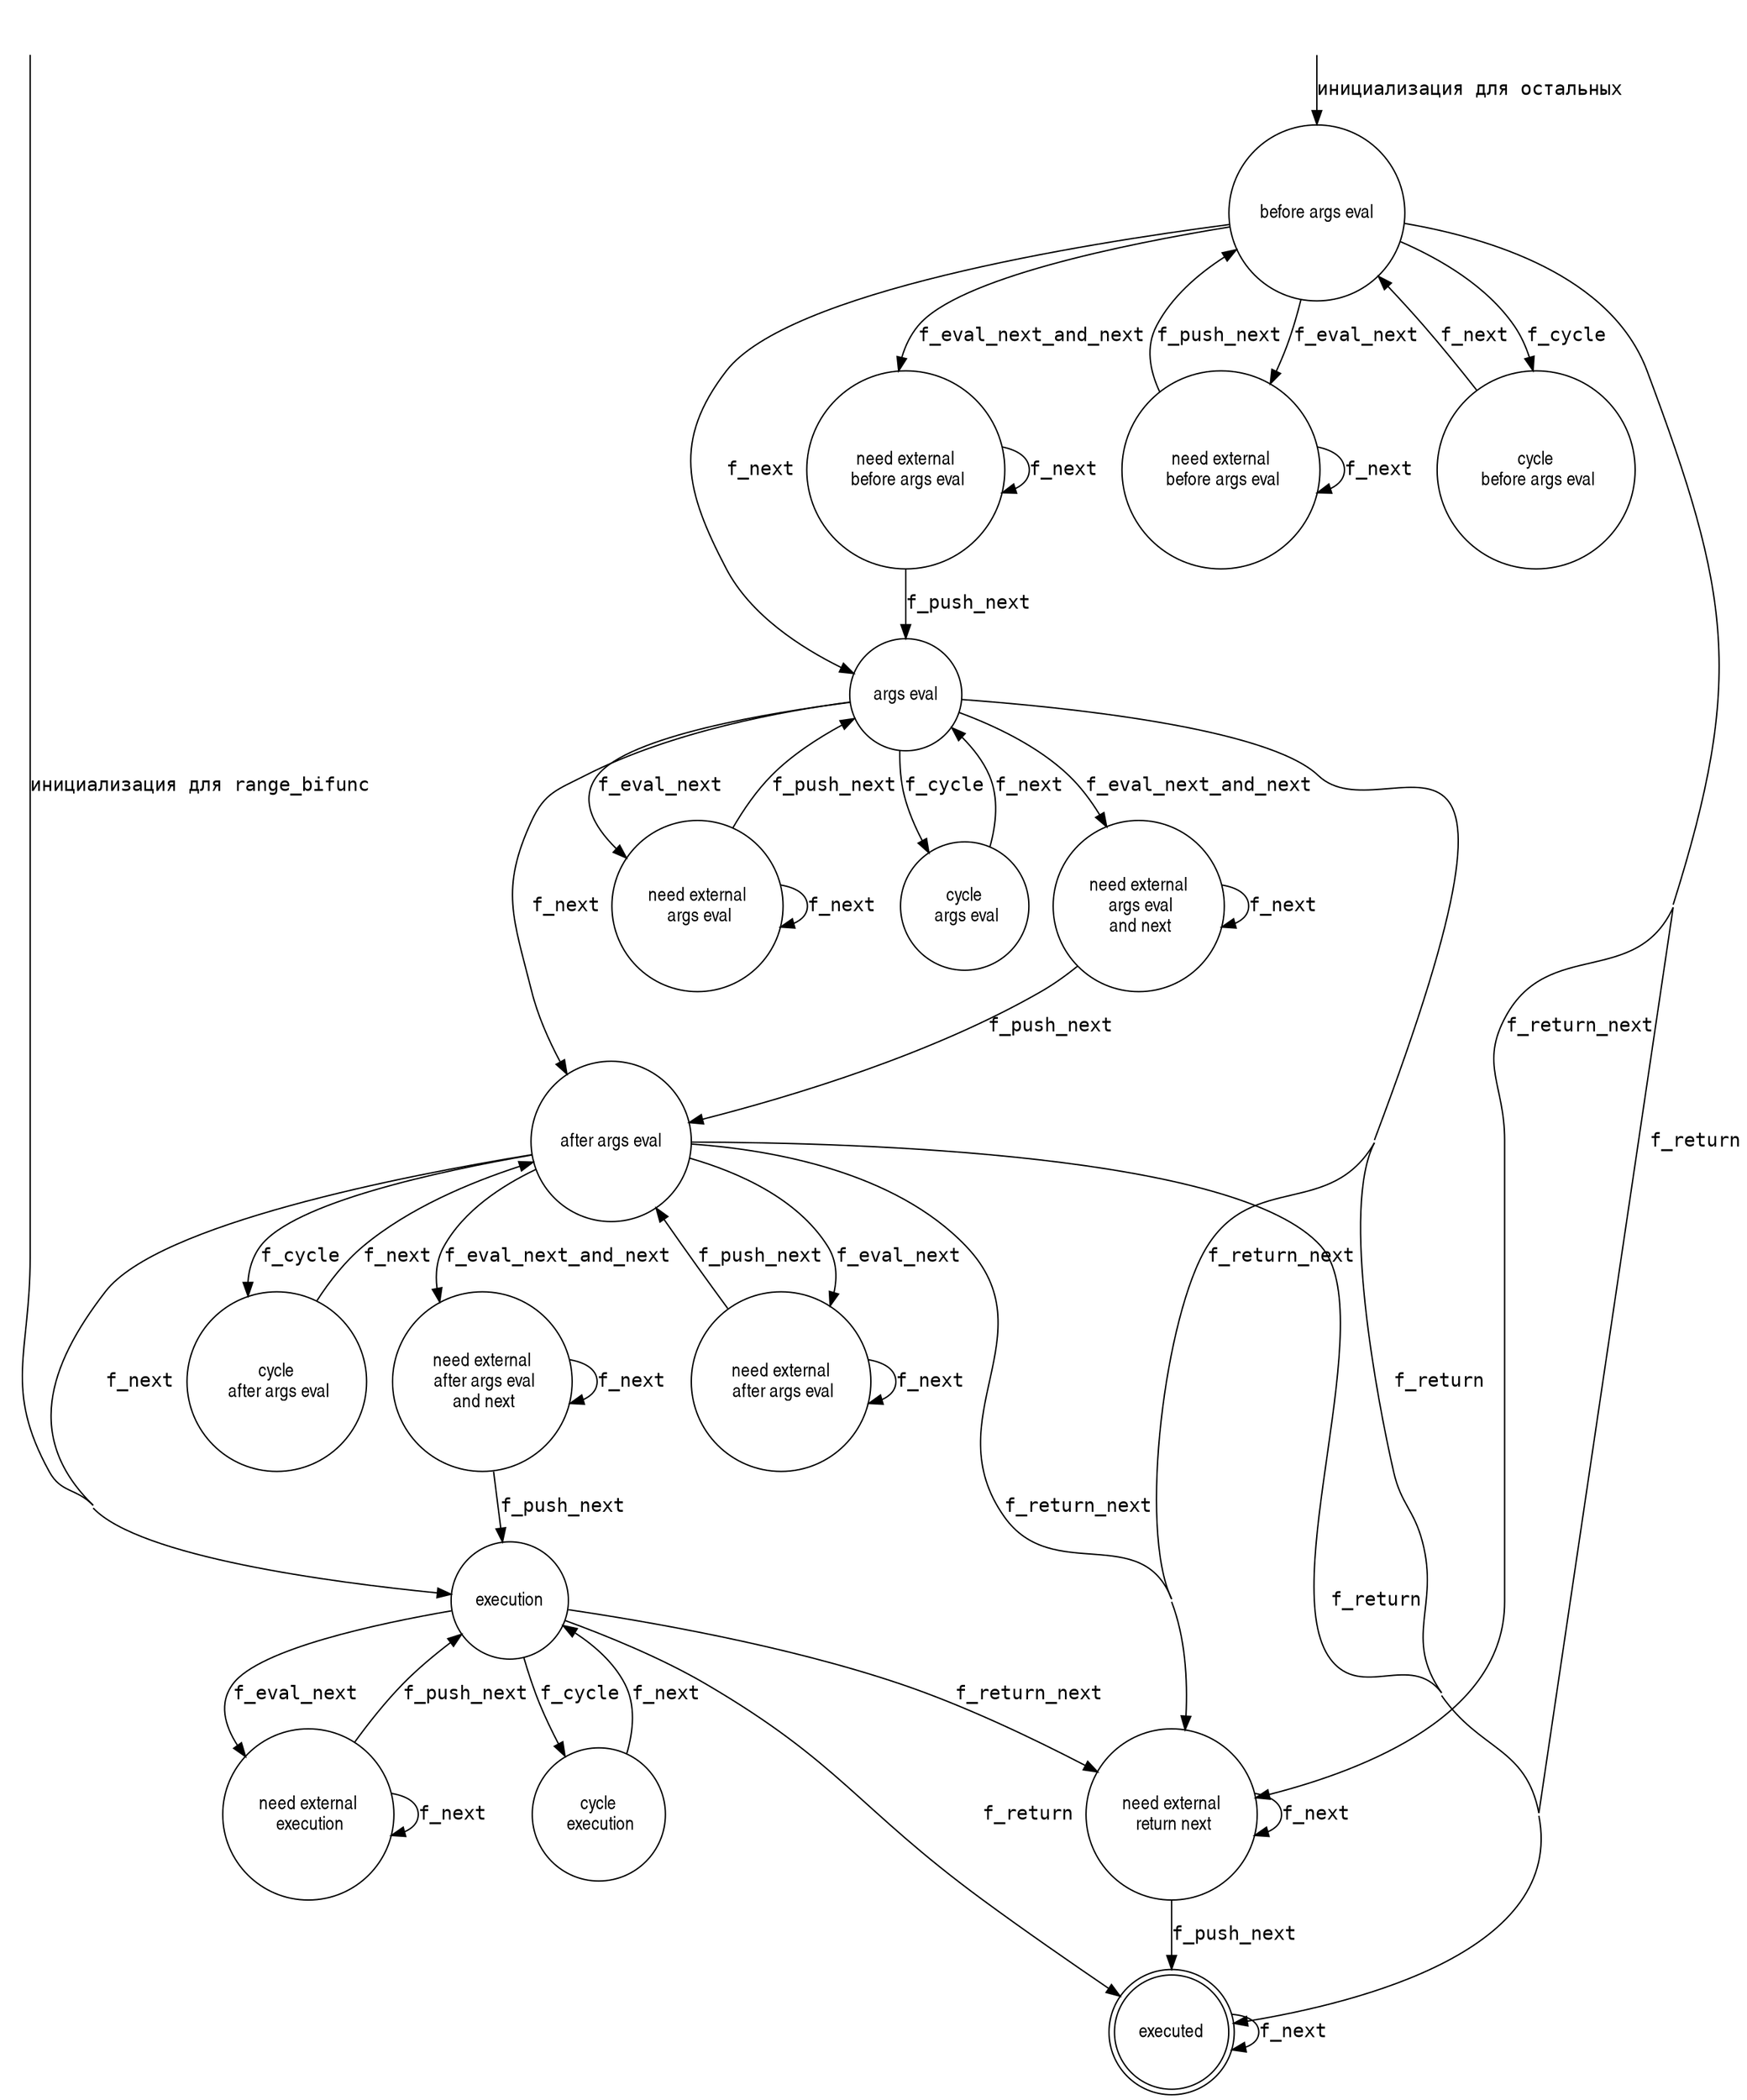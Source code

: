 digraph INITIAL {
    rankdir=TR;
    concentrate=true;
    node [fontname="ArialNarrow", shape=circle];
    edge [fontname="Courier"];

    init1 [root=true,peripheries=0,label=""];
    init2 [root=true,peripheries=0,label=""];

    { rank=same; "init1" "init2"};

    init1 -> before_args_eval [label="инициализация для остальных"];
    init2 -> execution        [label="инициализация для range_bifunc"];

    executed                    [label="executed",peripheries=2];

    before_args_eval                [label="before args eval"];
    args_eval                      [label="args eval"];
    after_args_eval                [label="after args eval"];
    execution                      [label="execution"];
    need_external_return_next                        [label="retrun next"];
    executed                    [label="executed",peripheries=2];

    need_external_before_args_eval [label="need external\n before args eval"];
    need_external_args_eval [label="need external\n args eval"];
    need_external_after_args_eval [label="need external\n after args eval"];
    need_external_before_args_eval_plus_next [label="need external\n before args eval"];
    need_external_args_eval_plus_next [label="need external\n args eval\n and next"];
    need_external_after_args_eval_plus_next [label="need external\n after args eval\n and next"];
    need_external_execution [label="need external\n execution"];
    need_external_return_next [label="need external\n return next"];

    cycle_before_args_eval [label="cycle\n before args eval"];
    cycle_args_eval [label="cycle\n args eval"];
    cycle_after_args_eval  [label="cycle\n after args eval"];
    cycle_execution [label="cycle\n execution"];



    //f_next
    before_args_eval -> args_eval [label="f_next"]
    args_eval -> after_args_eval [label="f_next"]
    after_args_eval -> execution [label="f_next"]
    cycle_before_args_eval -> before_args_eval [label="f_next"]
    cycle_args_eval -> args_eval [label="f_next"]
    cycle_after_args_eval -> after_args_eval [label="f_next"]
    cycle_execution -> execution [label="f_next"]

    need_external_before_args_eval -> need_external_before_args_eval [label="f_next"]
    need_external_args_eval -> need_external_args_eval [label="f_next"]
    need_external_after_args_eval -> need_external_after_args_eval [label="f_next"]
    need_external_before_args_eval_plus_next -> need_external_before_args_eval_plus_next [label="f_next"]
    need_external_args_eval_plus_next -> need_external_args_eval_plus_next [label="f_next"]
    need_external_after_args_eval_plus_next -> need_external_after_args_eval_plus_next [label="f_next"]
    need_external_execution -> need_external_execution [label="f_next"]
    need_external_return_next -> need_external_return_next [label="f_next"]
    executed -> executed [label="f_next"]

    //f_return_next
    before_args_eval -> need_external_return_next [label="f_return_next"]
    args_eval -> need_external_return_next [label="f_return_next"]
    after_args_eval -> need_external_return_next [label="f_return_next"]
    execution -> need_external_return_next [label="f_return_next"]

    //f_eval_next
    before_args_eval -> need_external_before_args_eval [label="f_eval_next"]
    args_eval -> need_external_args_eval [label="f_eval_next"]
    after_args_eval -> need_external_after_args_eval [label="f_eval_next"]
    execution -> need_external_execution [label="f_eval_next"]

    //f_eval_next_and_next
    before_args_eval -> need_external_before_args_eval_plus_next [label="f_eval_next_and_next"]
    args_eval -> need_external_args_eval_plus_next [label="f_eval_next_and_next"]
    after_args_eval -> need_external_after_args_eval_plus_next [label="f_eval_next_and_next"]

    //f_cycle
    before_args_eval -> cycle_before_args_eval [label="f_cycle"]
    args_eval -> cycle_args_eval [label="f_cycle"]
    after_args_eval -> cycle_after_args_eval [label="f_cycle"]
    execution -> cycle_execution [label="f_cycle"]

    //f_return
    before_args_eval -> executed [label="f_return"]
    args_eval -> executed [label="f_return"]
    after_args_eval -> executed [label="f_return"]
    execution -> executed [label="f_return"]

    //f_push_next
    need_external_before_args_eval -> before_args_eval [label="f_push_next"]
    need_external_args_eval -> args_eval [label="f_push_next"]
    need_external_after_args_eval -> after_args_eval [label="f_push_next"]
    need_external_before_args_eval_plus_next -> args_eval [label="f_push_next"]
    need_external_args_eval_plus_next -> after_args_eval [label="f_push_next"]
    need_external_after_args_eval_plus_next -> execution [label="f_push_next"]
    need_external_execution -> execution [label="f_push_next"]
    need_external_return_next -> executed [label="f_push_next"]
}
